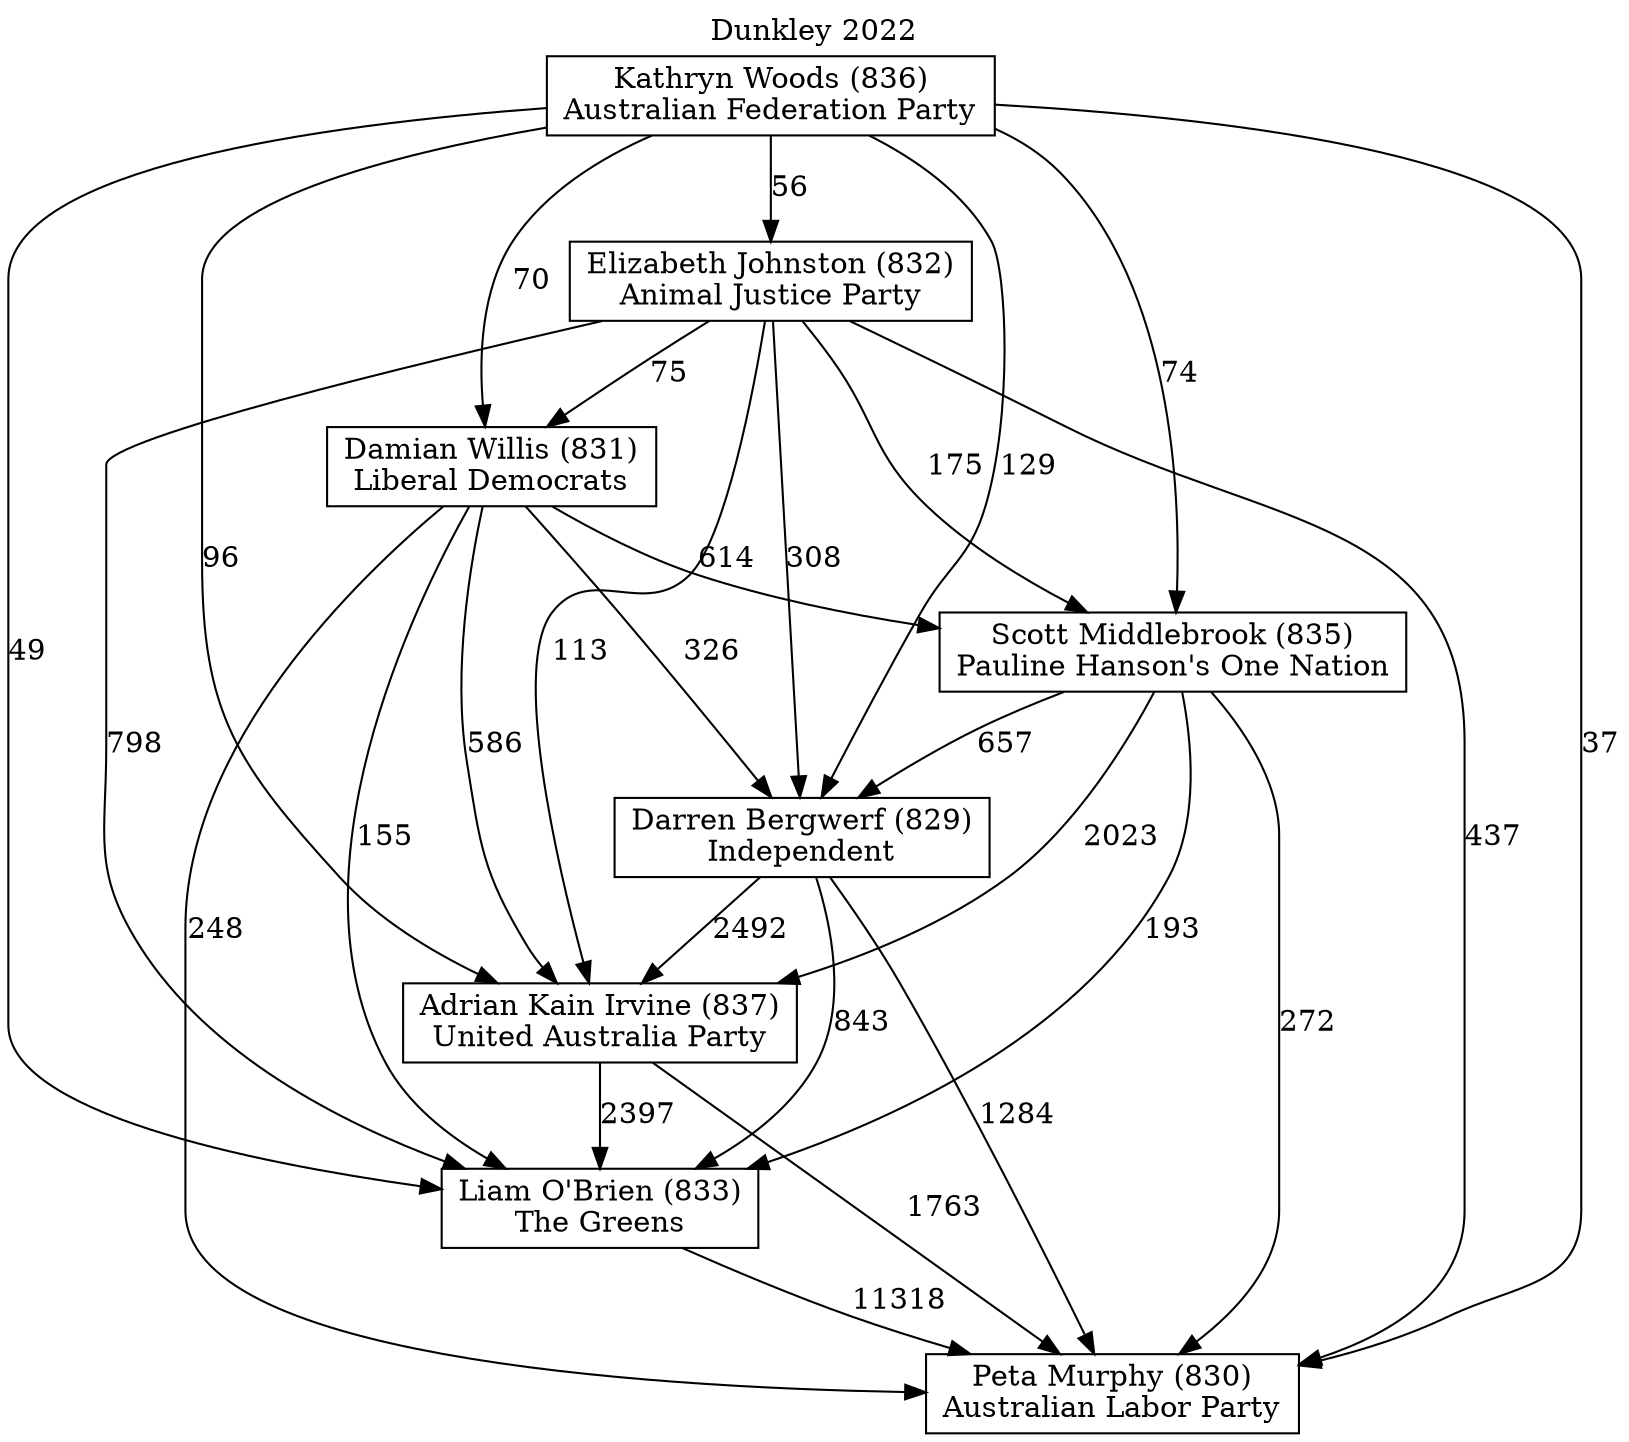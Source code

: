 // House preference flow
digraph "Peta Murphy (830)_Dunkley_2022" {
	graph [label="Dunkley 2022" labelloc=t mclimit=10]
	node [shape=box]
	"Adrian Kain Irvine (837)" [label="Adrian Kain Irvine (837)
United Australia Party"]
	"Damian Willis (831)" [label="Damian Willis (831)
Liberal Democrats"]
	"Darren Bergwerf (829)" [label="Darren Bergwerf (829)
Independent"]
	"Elizabeth Johnston (832)" [label="Elizabeth Johnston (832)
Animal Justice Party"]
	"Kathryn Woods (836)" [label="Kathryn Woods (836)
Australian Federation Party"]
	"Liam O'Brien (833)" [label="Liam O'Brien (833)
The Greens"]
	"Peta Murphy (830)" [label="Peta Murphy (830)
Australian Labor Party"]
	"Scott Middlebrook (835)" [label="Scott Middlebrook (835)
Pauline Hanson's One Nation"]
	"Adrian Kain Irvine (837)" -> "Liam O'Brien (833)" [label=2397]
	"Adrian Kain Irvine (837)" -> "Peta Murphy (830)" [label=1763]
	"Damian Willis (831)" -> "Adrian Kain Irvine (837)" [label=586]
	"Damian Willis (831)" -> "Darren Bergwerf (829)" [label=326]
	"Damian Willis (831)" -> "Liam O'Brien (833)" [label=155]
	"Damian Willis (831)" -> "Peta Murphy (830)" [label=248]
	"Damian Willis (831)" -> "Scott Middlebrook (835)" [label=614]
	"Darren Bergwerf (829)" -> "Adrian Kain Irvine (837)" [label=2492]
	"Darren Bergwerf (829)" -> "Liam O'Brien (833)" [label=843]
	"Darren Bergwerf (829)" -> "Peta Murphy (830)" [label=1284]
	"Elizabeth Johnston (832)" -> "Adrian Kain Irvine (837)" [label=113]
	"Elizabeth Johnston (832)" -> "Damian Willis (831)" [label=75]
	"Elizabeth Johnston (832)" -> "Darren Bergwerf (829)" [label=308]
	"Elizabeth Johnston (832)" -> "Liam O'Brien (833)" [label=798]
	"Elizabeth Johnston (832)" -> "Peta Murphy (830)" [label=437]
	"Elizabeth Johnston (832)" -> "Scott Middlebrook (835)" [label=175]
	"Kathryn Woods (836)" -> "Adrian Kain Irvine (837)" [label=96]
	"Kathryn Woods (836)" -> "Damian Willis (831)" [label=70]
	"Kathryn Woods (836)" -> "Darren Bergwerf (829)" [label=129]
	"Kathryn Woods (836)" -> "Elizabeth Johnston (832)" [label=56]
	"Kathryn Woods (836)" -> "Liam O'Brien (833)" [label=49]
	"Kathryn Woods (836)" -> "Peta Murphy (830)" [label=37]
	"Kathryn Woods (836)" -> "Scott Middlebrook (835)" [label=74]
	"Liam O'Brien (833)" -> "Peta Murphy (830)" [label=11318]
	"Scott Middlebrook (835)" -> "Adrian Kain Irvine (837)" [label=2023]
	"Scott Middlebrook (835)" -> "Darren Bergwerf (829)" [label=657]
	"Scott Middlebrook (835)" -> "Liam O'Brien (833)" [label=193]
	"Scott Middlebrook (835)" -> "Peta Murphy (830)" [label=272]
}
